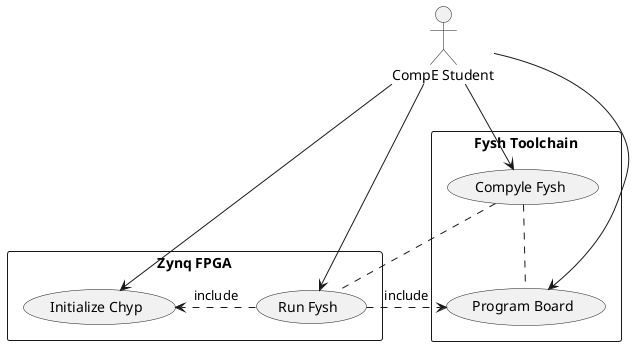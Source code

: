 @startuml
top to bottom direction
actor "CompE Student" as student

rectangle "Fysh Toolchain" {
  usecase "Compyle Fysh" as compyleFysh
  usecase "Program Board" as programBoard
}

rectangle "Zynq FPGA" {
  usecase "Run Fysh" as runFysh
  usecase "Initialize Chyp" as initialize
}

compyleFysh -[dashed]- runFysh
compyleFysh -[dashed]- programBoard

student --> compyleFysh
student --> runFysh
student --> initialize
student --> programBoard

runFysh .> initialize : include
runFysh .> programBoard : include
@enduml
